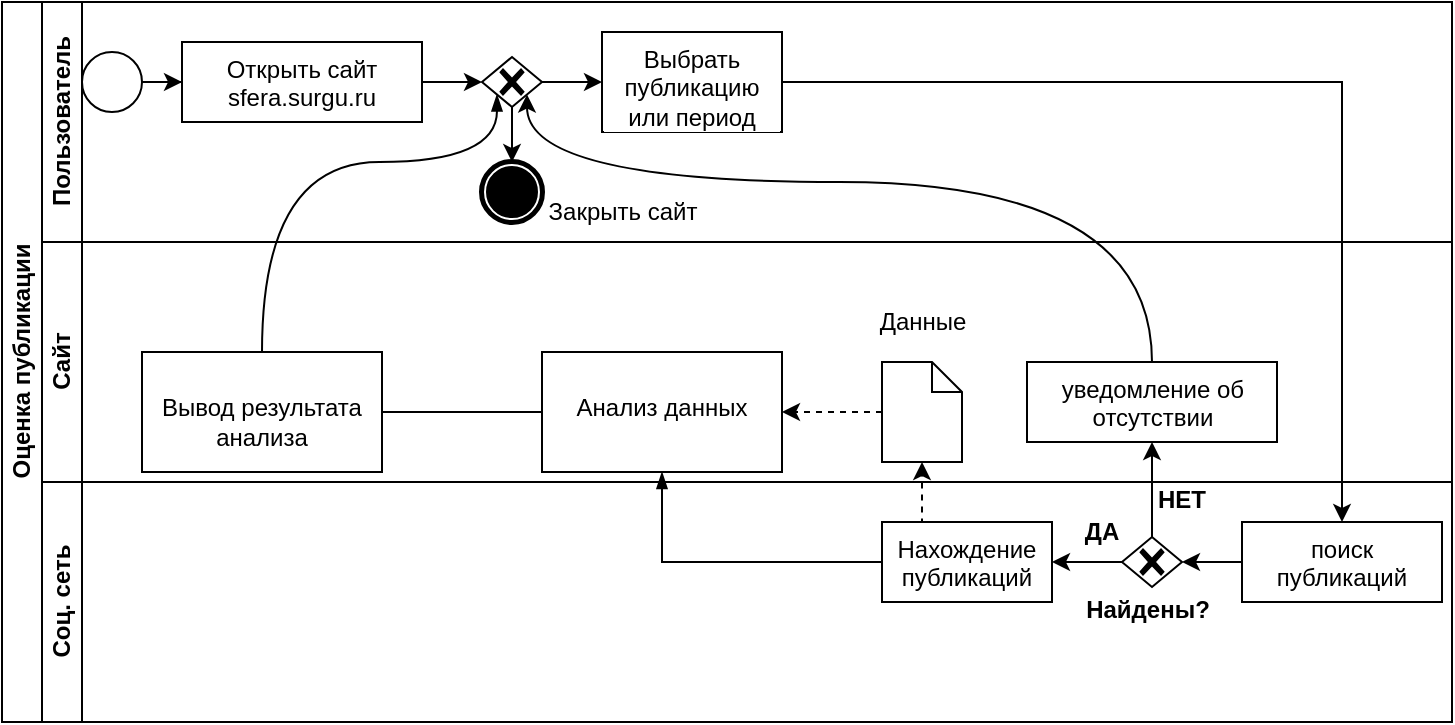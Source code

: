 <mxfile version="24.5.2" type="github">
  <diagram name="Page-1" id="2a216829-ef6e-dabb-86c1-c78162f3ba2b">
    <mxGraphModel dx="1042" dy="577" grid="0" gridSize="10" guides="1" tooltips="1" connect="1" arrows="1" fold="1" page="1" pageScale="1" pageWidth="850" pageHeight="1100" background="none" math="0" shadow="0">
      <root>
        <mxCell id="0" />
        <mxCell id="1" parent="0" />
        <mxCell id="vfP_KP8TfnBtR3miXO91-9" value="Оценка публикации" style="swimlane;childLayout=stackLayout;resizeParent=1;resizeParentMax=0;horizontal=0;startSize=20;horizontalStack=0;html=1;" parent="1" vertex="1">
          <mxGeometry x="50" y="140" width="725" height="360" as="geometry" />
        </mxCell>
        <mxCell id="vfP_KP8TfnBtR3miXO91-10" value="Пользователь" style="swimlane;startSize=20;horizontal=0;html=1;" parent="vfP_KP8TfnBtR3miXO91-9" vertex="1">
          <mxGeometry x="20" width="705" height="120" as="geometry" />
        </mxCell>
        <mxCell id="vfP_KP8TfnBtR3miXO91-16" value="" style="edgeStyle=orthogonalEdgeStyle;rounded=0;orthogonalLoop=1;jettySize=auto;html=1;" parent="vfP_KP8TfnBtR3miXO91-10" source="vfP_KP8TfnBtR3miXO91-13" target="vfP_KP8TfnBtR3miXO91-15" edge="1">
          <mxGeometry relative="1" as="geometry" />
        </mxCell>
        <mxCell id="vfP_KP8TfnBtR3miXO91-13" value="" style="points=[[0.145,0.145,0],[0.5,0,0],[0.855,0.145,0],[1,0.5,0],[0.855,0.855,0],[0.5,1,0],[0.145,0.855,0],[0,0.5,0]];shape=mxgraph.bpmn.event;html=1;verticalLabelPosition=bottom;labelBackgroundColor=#ffffff;verticalAlign=top;align=center;perimeter=ellipsePerimeter;outlineConnect=0;aspect=fixed;outline=standard;symbol=general;" parent="vfP_KP8TfnBtR3miXO91-10" vertex="1">
          <mxGeometry x="20" y="25" width="30" height="30" as="geometry" />
        </mxCell>
        <mxCell id="vfP_KP8TfnBtR3miXO91-26" style="edgeStyle=orthogonalEdgeStyle;rounded=0;orthogonalLoop=1;jettySize=auto;html=1;exitX=1;exitY=0.5;exitDx=0;exitDy=0;entryX=0;entryY=0.5;entryDx=0;entryDy=0;entryPerimeter=0;" parent="vfP_KP8TfnBtR3miXO91-10" source="vfP_KP8TfnBtR3miXO91-15" target="vfP_KP8TfnBtR3miXO91-21" edge="1">
          <mxGeometry relative="1" as="geometry" />
        </mxCell>
        <mxCell id="vfP_KP8TfnBtR3miXO91-15" value="Открыть сайт&lt;br&gt;sfera.surgu.ru" style="whiteSpace=wrap;html=1;verticalAlign=top;labelBackgroundColor=#ffffff;" parent="vfP_KP8TfnBtR3miXO91-10" vertex="1">
          <mxGeometry x="70" y="20" width="120" height="40" as="geometry" />
        </mxCell>
        <mxCell id="vfP_KP8TfnBtR3miXO91-17" value="Выбрать публикацию или период" style="whiteSpace=wrap;html=1;verticalAlign=top;labelBackgroundColor=#ffffff;" parent="vfP_KP8TfnBtR3miXO91-10" vertex="1">
          <mxGeometry x="280" y="15" width="90" height="50" as="geometry" />
        </mxCell>
        <mxCell id="vfP_KP8TfnBtR3miXO91-22" style="edgeStyle=orthogonalEdgeStyle;rounded=0;orthogonalLoop=1;jettySize=auto;html=1;exitX=1;exitY=0.5;exitDx=0;exitDy=0;exitPerimeter=0;entryX=0;entryY=0.5;entryDx=0;entryDy=0;" parent="vfP_KP8TfnBtR3miXO91-10" source="vfP_KP8TfnBtR3miXO91-21" target="vfP_KP8TfnBtR3miXO91-17" edge="1">
          <mxGeometry relative="1" as="geometry" />
        </mxCell>
        <mxCell id="vfP_KP8TfnBtR3miXO91-24" style="edgeStyle=orthogonalEdgeStyle;rounded=0;orthogonalLoop=1;jettySize=auto;html=1;exitX=0.5;exitY=1;exitDx=0;exitDy=0;exitPerimeter=0;entryX=0.5;entryY=0;entryDx=0;entryDy=0;entryPerimeter=0;" parent="vfP_KP8TfnBtR3miXO91-10" source="vfP_KP8TfnBtR3miXO91-21" target="vfP_KP8TfnBtR3miXO91-23" edge="1">
          <mxGeometry relative="1" as="geometry" />
        </mxCell>
        <mxCell id="vfP_KP8TfnBtR3miXO91-21" value="" style="points=[[0.25,0.25,0],[0.5,0,0],[0.75,0.25,0],[1,0.5,0],[0.75,0.75,0],[0.5,1,0],[0.25,0.75,0],[0,0.5,0]];shape=mxgraph.bpmn.gateway2;html=1;verticalLabelPosition=bottom;labelBackgroundColor=#ffffff;verticalAlign=top;align=center;perimeter=rhombusPerimeter;outlineConnect=0;outline=none;symbol=none;gwType=exclusive;" parent="vfP_KP8TfnBtR3miXO91-10" vertex="1">
          <mxGeometry x="220" y="27.5" width="30" height="25" as="geometry" />
        </mxCell>
        <mxCell id="vfP_KP8TfnBtR3miXO91-23" value="" style="points=[[0.145,0.145,0],[0.5,0,0],[0.855,0.145,0],[1,0.5,0],[0.855,0.855,0],[0.5,1,0],[0.145,0.855,0],[0,0.5,0]];shape=mxgraph.bpmn.event;html=1;verticalLabelPosition=bottom;labelBackgroundColor=#ffffff;verticalAlign=top;align=center;perimeter=ellipsePerimeter;outlineConnect=0;aspect=fixed;outline=end;symbol=terminate;" parent="vfP_KP8TfnBtR3miXO91-10" vertex="1">
          <mxGeometry x="220" y="80" width="30" height="30" as="geometry" />
        </mxCell>
        <mxCell id="vfP_KP8TfnBtR3miXO91-25" value="Закрыть сайт" style="text;html=1;align=center;verticalAlign=middle;resizable=0;points=[];autosize=1;strokeColor=none;fillColor=none;" parent="vfP_KP8TfnBtR3miXO91-10" vertex="1">
          <mxGeometry x="240" y="90" width="100" height="30" as="geometry" />
        </mxCell>
        <mxCell id="vfP_KP8TfnBtR3miXO91-11" value="Сайт" style="swimlane;startSize=20;horizontal=0;html=1;" parent="vfP_KP8TfnBtR3miXO91-9" vertex="1">
          <mxGeometry x="20" y="120" width="705" height="120" as="geometry" />
        </mxCell>
        <mxCell id="vfP_KP8TfnBtR3miXO91-34" value="уведомление об отсутствии" style="whiteSpace=wrap;html=1;verticalAlign=top;labelBackgroundColor=#ffffff;" parent="vfP_KP8TfnBtR3miXO91-11" vertex="1">
          <mxGeometry x="492.5" y="60" width="125" height="40" as="geometry" />
        </mxCell>
        <mxCell id="vfP_KP8TfnBtR3miXO91-42" value="" style="edgeStyle=orthogonalEdgeStyle;rounded=0;orthogonalLoop=1;jettySize=auto;html=1;dashed=1;" parent="vfP_KP8TfnBtR3miXO91-11" source="vfP_KP8TfnBtR3miXO91-39" target="vfP_KP8TfnBtR3miXO91-41" edge="1">
          <mxGeometry relative="1" as="geometry" />
        </mxCell>
        <mxCell id="vfP_KP8TfnBtR3miXO91-39" value="" style="shape=mxgraph.bpmn.data;labelPosition=center;verticalLabelPosition=bottom;align=center;verticalAlign=top;whiteSpace=wrap;size=15;html=1;" parent="vfP_KP8TfnBtR3miXO91-11" vertex="1">
          <mxGeometry x="420" y="60" width="40" height="50" as="geometry" />
        </mxCell>
        <mxCell id="vfP_KP8TfnBtR3miXO91-45" value="" style="edgeStyle=orthogonalEdgeStyle;rounded=0;orthogonalLoop=1;jettySize=auto;html=1;endArrow=none;endFill=0;" parent="vfP_KP8TfnBtR3miXO91-11" source="vfP_KP8TfnBtR3miXO91-41" target="vfP_KP8TfnBtR3miXO91-44" edge="1">
          <mxGeometry relative="1" as="geometry" />
        </mxCell>
        <mxCell id="vfP_KP8TfnBtR3miXO91-41" value="&lt;br&gt;Анализ данных" style="whiteSpace=wrap;html=1;verticalAlign=top;" parent="vfP_KP8TfnBtR3miXO91-11" vertex="1">
          <mxGeometry x="250" y="55" width="120" height="60" as="geometry" />
        </mxCell>
        <mxCell id="vfP_KP8TfnBtR3miXO91-44" value="&lt;br&gt;Вывод результата анализа" style="whiteSpace=wrap;html=1;verticalAlign=top;" parent="vfP_KP8TfnBtR3miXO91-11" vertex="1">
          <mxGeometry x="50" y="55" width="120" height="60" as="geometry" />
        </mxCell>
        <mxCell id="vfP_KP8TfnBtR3miXO91-49" style="edgeStyle=none;rounded=0;orthogonalLoop=1;jettySize=auto;html=1;entryX=0.5;entryY=1;entryDx=0;entryDy=0;dashed=1;endArrow=blockThin;endFill=1;" parent="vfP_KP8TfnBtR3miXO91-11" source="vfP_KP8TfnBtR3miXO91-41" target="vfP_KP8TfnBtR3miXO91-41" edge="1">
          <mxGeometry relative="1" as="geometry" />
        </mxCell>
        <mxCell id="vfP_KP8TfnBtR3miXO91-30" value="" style="edgeStyle=orthogonalEdgeStyle;rounded=0;orthogonalLoop=1;jettySize=auto;html=1;exitX=1;exitY=0.5;exitDx=0;exitDy=0;entryX=0.5;entryY=0;entryDx=0;entryDy=0;" parent="vfP_KP8TfnBtR3miXO91-9" source="vfP_KP8TfnBtR3miXO91-17" target="vfP_KP8TfnBtR3miXO91-19" edge="1">
          <mxGeometry relative="1" as="geometry">
            <mxPoint x="530" y="40" as="sourcePoint" />
            <mxPoint x="670" y="130" as="targetPoint" />
          </mxGeometry>
        </mxCell>
        <mxCell id="vfP_KP8TfnBtR3miXO91-35" value="" style="edgeStyle=orthogonalEdgeStyle;rounded=0;orthogonalLoop=1;jettySize=auto;html=1;" parent="vfP_KP8TfnBtR3miXO91-9" source="vfP_KP8TfnBtR3miXO91-32" target="vfP_KP8TfnBtR3miXO91-34" edge="1">
          <mxGeometry relative="1" as="geometry" />
        </mxCell>
        <mxCell id="vfP_KP8TfnBtR3miXO91-36" style="edgeStyle=orthogonalEdgeStyle;rounded=0;orthogonalLoop=1;jettySize=auto;html=1;exitX=0.5;exitY=0;exitDx=0;exitDy=0;entryX=0.75;entryY=0.75;entryDx=0;entryDy=0;entryPerimeter=0;curved=1;" parent="vfP_KP8TfnBtR3miXO91-9" source="vfP_KP8TfnBtR3miXO91-34" target="vfP_KP8TfnBtR3miXO91-21" edge="1">
          <mxGeometry relative="1" as="geometry">
            <Array as="points">
              <mxPoint x="575" y="90" />
              <mxPoint x="263" y="90" />
            </Array>
          </mxGeometry>
        </mxCell>
        <mxCell id="vfP_KP8TfnBtR3miXO91-40" style="edgeStyle=orthogonalEdgeStyle;rounded=0;orthogonalLoop=1;jettySize=auto;html=1;exitX=0.25;exitY=0;exitDx=0;exitDy=0;entryX=0.5;entryY=1;entryDx=0;entryDy=0;entryPerimeter=0;dashed=1;" parent="vfP_KP8TfnBtR3miXO91-9" source="vfP_KP8TfnBtR3miXO91-37" target="vfP_KP8TfnBtR3miXO91-39" edge="1">
          <mxGeometry relative="1" as="geometry" />
        </mxCell>
        <mxCell id="vfP_KP8TfnBtR3miXO91-46" style="edgeStyle=orthogonalEdgeStyle;rounded=0;orthogonalLoop=1;jettySize=auto;html=1;exitX=0.5;exitY=0;exitDx=0;exitDy=0;entryX=0.25;entryY=0.75;entryDx=0;entryDy=0;entryPerimeter=0;endArrow=blockThin;endFill=1;curved=1;" parent="vfP_KP8TfnBtR3miXO91-9" source="vfP_KP8TfnBtR3miXO91-44" target="vfP_KP8TfnBtR3miXO91-21" edge="1">
          <mxGeometry relative="1" as="geometry">
            <Array as="points">
              <mxPoint x="130" y="80" />
              <mxPoint x="247" y="80" />
            </Array>
          </mxGeometry>
        </mxCell>
        <mxCell id="vfP_KP8TfnBtR3miXO91-51" style="edgeStyle=orthogonalEdgeStyle;rounded=0;orthogonalLoop=1;jettySize=auto;html=1;exitX=0;exitY=0.5;exitDx=0;exitDy=0;entryX=0.5;entryY=1;entryDx=0;entryDy=0;endArrow=blockThin;endFill=1;" parent="vfP_KP8TfnBtR3miXO91-9" source="vfP_KP8TfnBtR3miXO91-37" target="vfP_KP8TfnBtR3miXO91-41" edge="1">
          <mxGeometry relative="1" as="geometry" />
        </mxCell>
        <mxCell id="vfP_KP8TfnBtR3miXO91-12" value="Соц. сеть" style="swimlane;startSize=20;horizontal=0;html=1;" parent="vfP_KP8TfnBtR3miXO91-9" vertex="1">
          <mxGeometry x="20" y="240" width="705" height="120" as="geometry" />
        </mxCell>
        <mxCell id="vfP_KP8TfnBtR3miXO91-33" style="edgeStyle=orthogonalEdgeStyle;rounded=0;orthogonalLoop=1;jettySize=auto;html=1;exitX=0;exitY=0.5;exitDx=0;exitDy=0;entryX=1;entryY=0.5;entryDx=0;entryDy=0;entryPerimeter=0;" parent="vfP_KP8TfnBtR3miXO91-12" source="vfP_KP8TfnBtR3miXO91-19" target="vfP_KP8TfnBtR3miXO91-32" edge="1">
          <mxGeometry relative="1" as="geometry" />
        </mxCell>
        <mxCell id="vfP_KP8TfnBtR3miXO91-19" value="поиск публикаций" style="whiteSpace=wrap;html=1;verticalAlign=top;labelBackgroundColor=#ffffff;" parent="vfP_KP8TfnBtR3miXO91-12" vertex="1">
          <mxGeometry x="600" y="20" width="100" height="40" as="geometry" />
        </mxCell>
        <mxCell id="vfP_KP8TfnBtR3miXO91-38" value="" style="edgeStyle=orthogonalEdgeStyle;rounded=0;orthogonalLoop=1;jettySize=auto;html=1;" parent="vfP_KP8TfnBtR3miXO91-12" source="vfP_KP8TfnBtR3miXO91-32" target="vfP_KP8TfnBtR3miXO91-37" edge="1">
          <mxGeometry relative="1" as="geometry" />
        </mxCell>
        <mxCell id="vfP_KP8TfnBtR3miXO91-32" value="" style="points=[[0.25,0.25,0],[0.5,0,0],[0.75,0.25,0],[1,0.5,0],[0.75,0.75,0],[0.5,1,0],[0.25,0.75,0],[0,0.5,0]];shape=mxgraph.bpmn.gateway2;html=1;verticalLabelPosition=bottom;labelBackgroundColor=#ffffff;verticalAlign=top;align=center;perimeter=rhombusPerimeter;outlineConnect=0;outline=none;symbol=none;gwType=exclusive;" parent="vfP_KP8TfnBtR3miXO91-12" vertex="1">
          <mxGeometry x="540" y="27.5" width="30" height="25" as="geometry" />
        </mxCell>
        <mxCell id="vfP_KP8TfnBtR3miXO91-37" value="Нахождение публикаций" style="whiteSpace=wrap;html=1;verticalAlign=top;labelBackgroundColor=#ffffff;" parent="vfP_KP8TfnBtR3miXO91-12" vertex="1">
          <mxGeometry x="420" y="20" width="85" height="40" as="geometry" />
        </mxCell>
        <mxCell id="zrmv3pzmHmZrW_NOhiFh-1" value="&lt;b&gt;Найдены?&lt;/b&gt;" style="text;html=1;strokeColor=none;fillColor=none;align=center;verticalAlign=middle;whiteSpace=wrap;rounded=0;" parent="vfP_KP8TfnBtR3miXO91-12" vertex="1">
          <mxGeometry x="523" y="49" width="60" height="30" as="geometry" />
        </mxCell>
        <mxCell id="zrmv3pzmHmZrW_NOhiFh-2" value="&lt;b&gt;ДА&lt;/b&gt;" style="text;html=1;strokeColor=none;fillColor=none;align=center;verticalAlign=middle;whiteSpace=wrap;rounded=0;" parent="vfP_KP8TfnBtR3miXO91-12" vertex="1">
          <mxGeometry x="500" y="10" width="60" height="30" as="geometry" />
        </mxCell>
        <mxCell id="zrmv3pzmHmZrW_NOhiFh-4" value="&lt;b&gt;НЕТ&lt;/b&gt;" style="text;html=1;strokeColor=none;fillColor=none;align=center;verticalAlign=middle;whiteSpace=wrap;rounded=0;" parent="vfP_KP8TfnBtR3miXO91-12" vertex="1">
          <mxGeometry x="540" y="-6" width="60" height="30" as="geometry" />
        </mxCell>
        <mxCell id="vfP_KP8TfnBtR3miXO91-47" value="Данные" style="text;html=1;align=center;verticalAlign=middle;resizable=0;points=[];autosize=1;strokeColor=none;fillColor=none;" parent="1" vertex="1">
          <mxGeometry x="475" y="285" width="70" height="30" as="geometry" />
        </mxCell>
      </root>
    </mxGraphModel>
  </diagram>
</mxfile>
